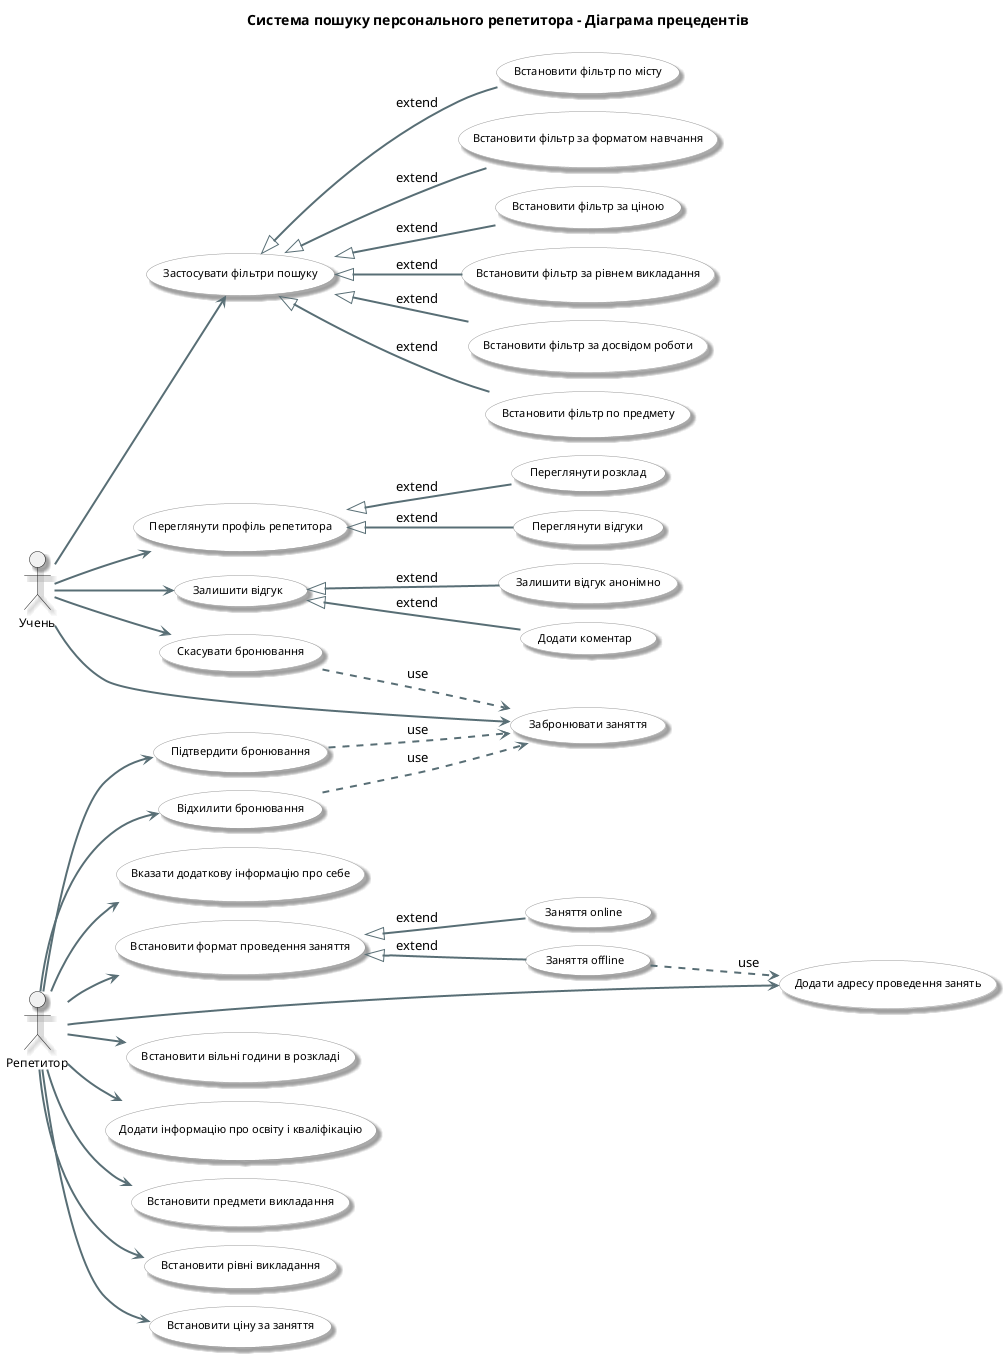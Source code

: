 @startuml usecasediagram
!pragma layout smetana

skinparam ArrowColor #586e75
skinparam ArrowThickness 2
skinparam shadowing true

skinparam actor {
  FontSize 12
  FontName "Arial"
  Margin 20
}

skinparam usecase {
  BackgroundColor #FFFFFF
  BorderColor #999999
  FontSize 11
  FontName "Verdana"
  Padding 10
}

left to right direction

title Система пошуку персонального репетитора - Діаграма прецедентів

actor "Учень" as Student
actor "Репетитор" as Tutor

usecase "Застосувати фільтри пошуку" as UC1
usecase "Встановити фільтр по предмету" as UC2
usecase "Встановити фільтр по місту" as UC3
usecase "Встановити фільтр за форматом навчання" as UC4
usecase "Встановити фільтр за ціною" as UC5
usecase "Встановити фільтр за рівнем викладання" as UC6
usecase "Встановити фільтр за досвідом роботи" as UC7
usecase "Переглянути профіль репетитора" as UC8
usecase "Переглянути відгуки" as UC9
usecase "Переглянути розклад" as UC10
usecase "Забронювати заняття" as UC11
usecase "Скасувати бронювання" as UC12
usecase "Залишити відгук" as UC13
usecase "Додати коментар" as UC14
usecase "Залишити відгук анонімно" as UC15

usecase "Встановити вільні години в розкладі" as UC16
usecase "Додати інформацію про освіту і кваліфікацію" as UC17
usecase "Встановити предмети викладання" as UC18
usecase "Встановити рівні викладання" as UC19
usecase "Встановити ціну за заняття" as UC20
usecase "Встановити формат проведення заняття" as UC21
usecase "Заняття offline" as UC22
usecase "Заняття online " as UC23
usecase "Додати адресу проведення занять" as UC24
usecase "Вказати додаткову інформацію про себе" as UC25
usecase "Підтвердити бронювання" as UC26
usecase "Відхилити бронювання" as UC27

Student --> UC1
Student --> UC8
Student --> UC11
Student --> UC12
Student --> UC13

Tutor --> UC16
Tutor --> UC17
Tutor --> UC18
Tutor --> UC19
Tutor --> UC20
Tutor --> UC21
Tutor --> UC24
Tutor --> UC25
Tutor --> UC26
Tutor --> UC27

UC1 <|-- UC2 : extend
UC1 <|-- UC3 : extend
UC1 <|-- UC4 : extend
UC1 <|-- UC5 : extend
UC1 <|-- UC6 : extend
UC1 <|-- UC7 : extend
UC8 <|-- UC9 : extend
UC8 <|-- UC10 : extend
UC12 ..> UC11 : use
UC13 <|-- UC14 : extend
UC13 <|-- UC15 : extend

UC22 ..> UC24 : use
UC21 <|-- UC22 : extend
UC21 <|-- UC23 : extend
UC26 ..> UC11 : use
UC27 ..> UC11 : use

@enduml